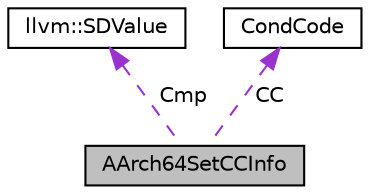 digraph "AArch64SetCCInfo"
{
 // LATEX_PDF_SIZE
  bgcolor="transparent";
  edge [fontname="Helvetica",fontsize="10",labelfontname="Helvetica",labelfontsize="10"];
  node [fontname="Helvetica",fontsize="10",shape="box"];
  Node1 [label="AArch64SetCCInfo",height=0.2,width=0.4,color="black", fillcolor="grey75", style="filled", fontcolor="black",tooltip="Helper structure to keep track of a SET_CC lowered into AArch64 code."];
  Node2 -> Node1 [dir="back",color="darkorchid3",fontsize="10",style="dashed",label=" Cmp" ,fontname="Helvetica"];
  Node2 [label="llvm::SDValue",height=0.2,width=0.4,color="black",URL="$classllvm_1_1SDValue.html",tooltip="Unlike LLVM values, Selection DAG nodes may return multiple values as the result of a computation."];
  Node3 -> Node1 [dir="back",color="darkorchid3",fontsize="10",style="dashed",label=" CC" ,fontname="Helvetica"];
  Node3 [label="CondCode",height=0.2,width=0.4,color="black",tooltip=" "];
}
